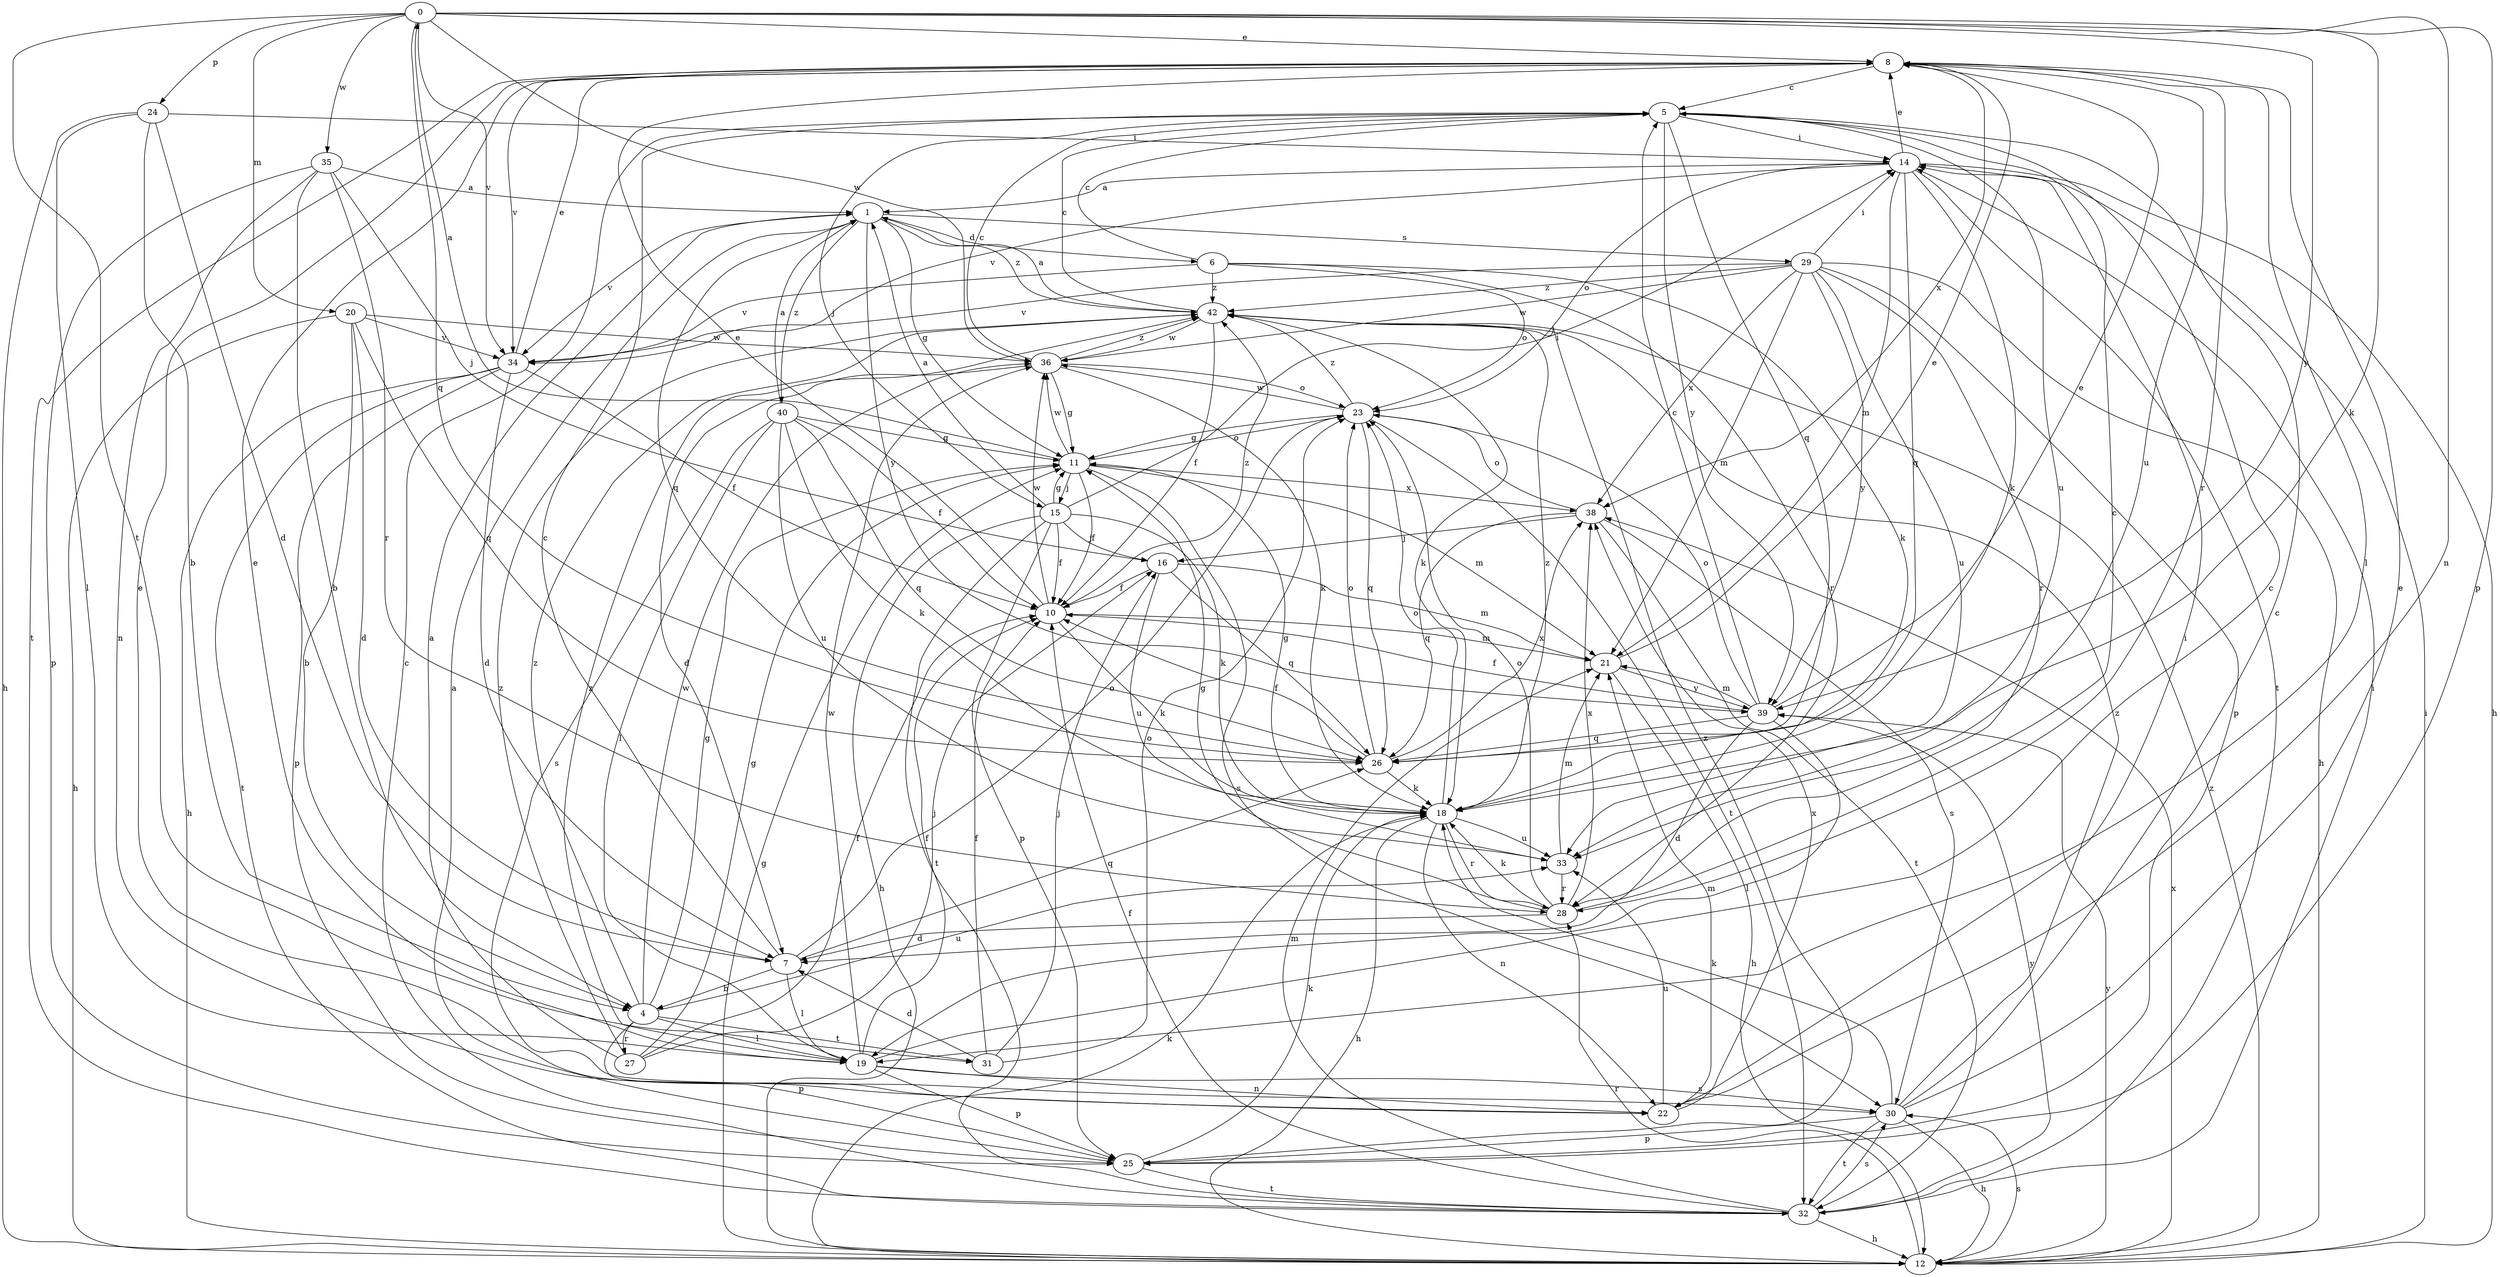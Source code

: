 strict digraph  {
0;
1;
4;
5;
6;
7;
8;
10;
11;
12;
14;
15;
16;
18;
19;
20;
21;
22;
23;
24;
25;
26;
27;
28;
29;
30;
31;
32;
33;
34;
35;
36;
38;
39;
40;
42;
0 -> 8  [label=e];
0 -> 18  [label=k];
0 -> 20  [label=m];
0 -> 22  [label=n];
0 -> 24  [label=p];
0 -> 25  [label=p];
0 -> 26  [label=q];
0 -> 31  [label=t];
0 -> 34  [label=v];
0 -> 35  [label=w];
0 -> 36  [label=w];
0 -> 39  [label=y];
1 -> 6  [label=d];
1 -> 11  [label=g];
1 -> 26  [label=q];
1 -> 29  [label=s];
1 -> 34  [label=v];
1 -> 39  [label=y];
1 -> 40  [label=z];
1 -> 42  [label=z];
4 -> 11  [label=g];
4 -> 19  [label=l];
4 -> 25  [label=p];
4 -> 27  [label=r];
4 -> 31  [label=t];
4 -> 33  [label=u];
4 -> 36  [label=w];
4 -> 42  [label=z];
5 -> 14  [label=i];
5 -> 15  [label=j];
5 -> 26  [label=q];
5 -> 33  [label=u];
5 -> 39  [label=y];
6 -> 5  [label=c];
6 -> 18  [label=k];
6 -> 23  [label=o];
6 -> 28  [label=r];
6 -> 34  [label=v];
6 -> 42  [label=z];
7 -> 4  [label=b];
7 -> 5  [label=c];
7 -> 19  [label=l];
7 -> 23  [label=o];
7 -> 26  [label=q];
8 -> 5  [label=c];
8 -> 19  [label=l];
8 -> 28  [label=r];
8 -> 32  [label=t];
8 -> 33  [label=u];
8 -> 34  [label=v];
8 -> 38  [label=x];
10 -> 8  [label=e];
10 -> 18  [label=k];
10 -> 21  [label=m];
10 -> 36  [label=w];
10 -> 42  [label=z];
11 -> 0  [label=a];
11 -> 10  [label=f];
11 -> 15  [label=j];
11 -> 21  [label=m];
11 -> 23  [label=o];
11 -> 30  [label=s];
11 -> 36  [label=w];
11 -> 38  [label=x];
12 -> 11  [label=g];
12 -> 14  [label=i];
12 -> 18  [label=k];
12 -> 28  [label=r];
12 -> 30  [label=s];
12 -> 38  [label=x];
12 -> 39  [label=y];
12 -> 42  [label=z];
14 -> 1  [label=a];
14 -> 8  [label=e];
14 -> 12  [label=h];
14 -> 18  [label=k];
14 -> 21  [label=m];
14 -> 23  [label=o];
14 -> 26  [label=q];
14 -> 32  [label=t];
14 -> 34  [label=v];
15 -> 1  [label=a];
15 -> 10  [label=f];
15 -> 11  [label=g];
15 -> 12  [label=h];
15 -> 14  [label=i];
15 -> 16  [label=j];
15 -> 18  [label=k];
15 -> 25  [label=p];
15 -> 32  [label=t];
16 -> 10  [label=f];
16 -> 21  [label=m];
16 -> 26  [label=q];
16 -> 33  [label=u];
18 -> 11  [label=g];
18 -> 12  [label=h];
18 -> 22  [label=n];
18 -> 23  [label=o];
18 -> 28  [label=r];
18 -> 33  [label=u];
18 -> 42  [label=z];
19 -> 5  [label=c];
19 -> 8  [label=e];
19 -> 10  [label=f];
19 -> 22  [label=n];
19 -> 25  [label=p];
19 -> 30  [label=s];
19 -> 36  [label=w];
19 -> 42  [label=z];
20 -> 4  [label=b];
20 -> 7  [label=d];
20 -> 12  [label=h];
20 -> 26  [label=q];
20 -> 34  [label=v];
20 -> 36  [label=w];
21 -> 8  [label=e];
21 -> 12  [label=h];
21 -> 39  [label=y];
22 -> 8  [label=e];
22 -> 14  [label=i];
22 -> 21  [label=m];
22 -> 33  [label=u];
22 -> 38  [label=x];
23 -> 11  [label=g];
23 -> 26  [label=q];
23 -> 32  [label=t];
23 -> 36  [label=w];
23 -> 42  [label=z];
24 -> 4  [label=b];
24 -> 7  [label=d];
24 -> 12  [label=h];
24 -> 14  [label=i];
24 -> 19  [label=l];
25 -> 1  [label=a];
25 -> 18  [label=k];
25 -> 32  [label=t];
25 -> 42  [label=z];
26 -> 10  [label=f];
26 -> 18  [label=k];
26 -> 23  [label=o];
26 -> 38  [label=x];
27 -> 1  [label=a];
27 -> 10  [label=f];
27 -> 11  [label=g];
27 -> 16  [label=j];
27 -> 42  [label=z];
28 -> 5  [label=c];
28 -> 7  [label=d];
28 -> 11  [label=g];
28 -> 18  [label=k];
28 -> 23  [label=o];
28 -> 38  [label=x];
29 -> 12  [label=h];
29 -> 14  [label=i];
29 -> 21  [label=m];
29 -> 25  [label=p];
29 -> 28  [label=r];
29 -> 33  [label=u];
29 -> 34  [label=v];
29 -> 36  [label=w];
29 -> 38  [label=x];
29 -> 39  [label=y];
29 -> 42  [label=z];
30 -> 5  [label=c];
30 -> 8  [label=e];
30 -> 12  [label=h];
30 -> 18  [label=k];
30 -> 25  [label=p];
30 -> 32  [label=t];
30 -> 42  [label=z];
31 -> 7  [label=d];
31 -> 10  [label=f];
31 -> 16  [label=j];
31 -> 23  [label=o];
32 -> 5  [label=c];
32 -> 10  [label=f];
32 -> 12  [label=h];
32 -> 14  [label=i];
32 -> 21  [label=m];
32 -> 30  [label=s];
32 -> 39  [label=y];
33 -> 21  [label=m];
33 -> 28  [label=r];
34 -> 7  [label=d];
34 -> 8  [label=e];
34 -> 10  [label=f];
34 -> 12  [label=h];
34 -> 25  [label=p];
34 -> 32  [label=t];
35 -> 1  [label=a];
35 -> 4  [label=b];
35 -> 16  [label=j];
35 -> 22  [label=n];
35 -> 25  [label=p];
35 -> 28  [label=r];
36 -> 5  [label=c];
36 -> 7  [label=d];
36 -> 11  [label=g];
36 -> 18  [label=k];
36 -> 23  [label=o];
36 -> 42  [label=z];
38 -> 16  [label=j];
38 -> 23  [label=o];
38 -> 26  [label=q];
38 -> 30  [label=s];
38 -> 32  [label=t];
39 -> 5  [label=c];
39 -> 7  [label=d];
39 -> 8  [label=e];
39 -> 10  [label=f];
39 -> 19  [label=l];
39 -> 21  [label=m];
39 -> 23  [label=o];
39 -> 26  [label=q];
40 -> 1  [label=a];
40 -> 10  [label=f];
40 -> 11  [label=g];
40 -> 18  [label=k];
40 -> 19  [label=l];
40 -> 26  [label=q];
40 -> 30  [label=s];
40 -> 33  [label=u];
42 -> 1  [label=a];
42 -> 5  [label=c];
42 -> 10  [label=f];
42 -> 18  [label=k];
42 -> 36  [label=w];
}

